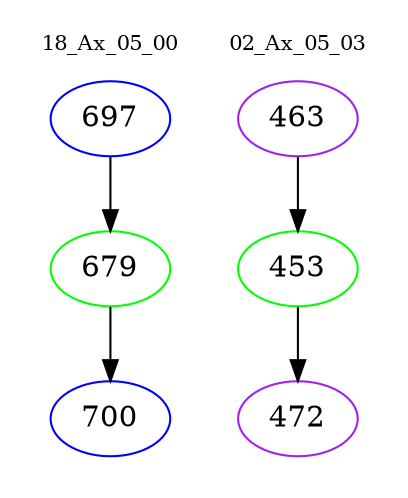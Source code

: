 digraph{
subgraph cluster_0 {
color = white
label = "18_Ax_05_00";
fontsize=10;
T0_697 [label="697", color="blue"]
T0_697 -> T0_679 [color="black"]
T0_679 [label="679", color="green"]
T0_679 -> T0_700 [color="black"]
T0_700 [label="700", color="blue"]
}
subgraph cluster_1 {
color = white
label = "02_Ax_05_03";
fontsize=10;
T1_463 [label="463", color="purple"]
T1_463 -> T1_453 [color="black"]
T1_453 [label="453", color="green"]
T1_453 -> T1_472 [color="black"]
T1_472 [label="472", color="purple"]
}
}
